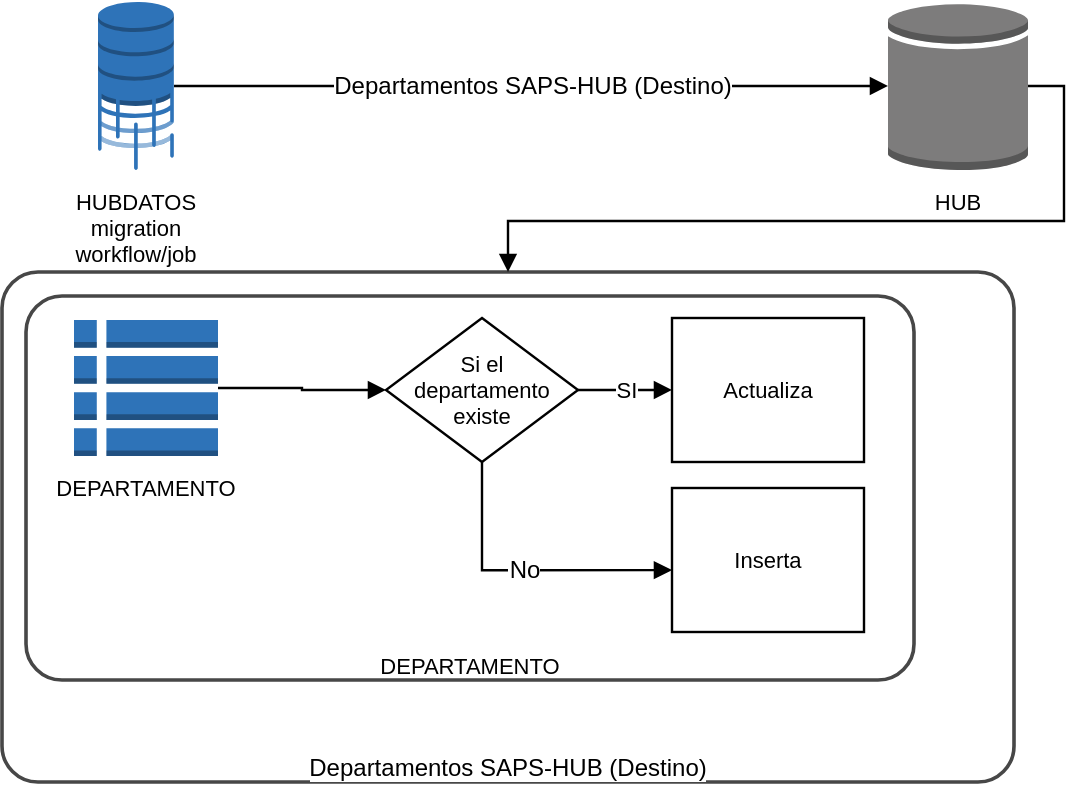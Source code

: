 <mxfile version="12.6.7" type="github">
  <diagram id="U10y9bu0PZpnwVAmyucN" name="Page-1">
    <mxGraphModel dx="723" dy="1503" grid="1" gridSize="10" guides="1" tooltips="1" connect="1" arrows="1" fold="1" page="1" pageScale="1" pageWidth="827" pageHeight="1169" math="0" shadow="0">
      <root>
        <mxCell id="0"/>
        <mxCell id="1" parent="0"/>
        <mxCell id="5sEwaLEJvdiJSitnErpu-16" value="DEPARTAMENTO" style="html=1;whiteSpace=wrap;fontSize=11;spacing=0;strokeColor=#474747;fillOpacity=0;rounded=1;absoluteArcSize=1;arcSize=36;fillColor=#000000;strokeWidth=1.8;verticalAlign=bottom;" vertex="1" parent="1">
          <mxGeometry x="36" y="-1003" width="444" height="192" as="geometry"/>
        </mxCell>
        <mxCell id="5sEwaLEJvdiJSitnErpu-1" value="HUB" style="html=1;whiteSpace=wrap;shape=mxgraph.aws3.generic_database;labelPosition=center;verticalLabelPosition=bottom;align=center;verticalAlign=top;fontSize=11;spacing=5;strokeOpacity=100;fillColor=#7D7C7C;strokeWidth=1.2;" vertex="1" parent="1">
          <mxGeometry x="467" y="-1150" width="70" height="84" as="geometry"/>
        </mxCell>
        <mxCell id="5sEwaLEJvdiJSitnErpu-2" value="HUBDATOS migration workflow/job" style="html=1;whiteSpace=wrap;shape=mxgraph.aws3.database_migration_workflow_job;labelPosition=center;verticalLabelPosition=bottom;align=center;verticalAlign=top;fontSize=11;spacing=5;strokeOpacity=100;fillColor=#2e73b8;strokeWidth=1.2;" vertex="1" parent="1">
          <mxGeometry x="72" y="-1150" width="38" height="84" as="geometry"/>
        </mxCell>
        <mxCell id="5sEwaLEJvdiJSitnErpu-3" value="" style="html=1;jettySize=18;fontSize=11;strokeWidth=1.2;rounded=1;arcSize=0;edgeStyle=orthogonalEdgeStyle;startArrow=none;endArrow=block;endFill=1;exitX=1.0;exitY=0.5;exitPerimeter=1;entryX=0.005;entryY=0.5;entryPerimeter=1;" edge="1" parent="1" source="5sEwaLEJvdiJSitnErpu-2" target="5sEwaLEJvdiJSitnErpu-1">
          <mxGeometry width="100" height="100" relative="1" as="geometry"/>
        </mxCell>
        <mxCell id="5sEwaLEJvdiJSitnErpu-4" value="Departamentos SAPS-HUB (Destino)" style="text;html=1;resizable=0;labelBackgroundColor=#ffffff;align=center;verticalAlign=middle;" vertex="1" parent="5sEwaLEJvdiJSitnErpu-3">
          <mxGeometry relative="1" as="geometry"/>
        </mxCell>
        <mxCell id="5sEwaLEJvdiJSitnErpu-5" value="&lt;span style=&quot;font-size: 12px ; white-space: nowrap ; background-color: rgb(255 , 255 , 255)&quot;&gt;Departamentos SAPS-HUB (Destino)&lt;/span&gt;" style="html=1;whiteSpace=wrap;fontSize=11;spacing=0;strokeColor=#474747;fillOpacity=0;rounded=1;absoluteArcSize=1;arcSize=36;fillColor=#000000;strokeWidth=1.8;verticalAlign=bottom;" vertex="1" parent="1">
          <mxGeometry x="24" y="-1015" width="506" height="255" as="geometry"/>
        </mxCell>
        <mxCell id="5sEwaLEJvdiJSitnErpu-6" value="" style="html=1;jettySize=18;fontSize=11;strokeWidth=1.2;rounded=1;arcSize=0;edgeStyle=orthogonalEdgeStyle;startArrow=none;endArrow=block;endFill=1;exitX=0.995;exitY=0.5;exitPerimeter=1;entryX=0.5;entryY=-0.001;entryPerimeter=1;" edge="1" parent="1" source="5sEwaLEJvdiJSitnErpu-1" target="5sEwaLEJvdiJSitnErpu-5">
          <mxGeometry width="100" height="100" relative="1" as="geometry"/>
        </mxCell>
        <mxCell id="5sEwaLEJvdiJSitnErpu-7" value="DEPARTAMENTO" style="html=1;whiteSpace=wrap;shape=mxgraph.aws3.table;labelPosition=center;verticalLabelPosition=bottom;align=center;verticalAlign=top;fontSize=11;spacing=5;strokeOpacity=100;fillColor=#2e73b8;strokeWidth=1.2;" vertex="1" parent="1">
          <mxGeometry x="60" y="-991" width="72" height="68" as="geometry"/>
        </mxCell>
        <mxCell id="5sEwaLEJvdiJSitnErpu-8" value="Si el departamento existe" style="html=1;whiteSpace=wrap;rhombus;fontSize=11;fontColor=#000000;spacing=5;strokeOpacity=100;strokeWidth=1.2;" vertex="1" parent="1">
          <mxGeometry x="216" y="-992" width="96" height="72" as="geometry"/>
        </mxCell>
        <mxCell id="5sEwaLEJvdiJSitnErpu-9" value="" style="html=1;jettySize=18;fontSize=11;strokeWidth=1.2;rounded=1;arcSize=0;edgeStyle=orthogonalEdgeStyle;startArrow=none;endArrow=block;endFill=1;exitX=1;exitY=0.5;exitPerimeter=1;entryX=-0.01;entryY=0.5;entryPerimeter=1;" edge="1" parent="1" source="5sEwaLEJvdiJSitnErpu-7" target="5sEwaLEJvdiJSitnErpu-8">
          <mxGeometry width="100" height="100" relative="1" as="geometry"/>
        </mxCell>
        <mxCell id="5sEwaLEJvdiJSitnErpu-10" value="Actualiza" style="html=1;whiteSpace=wrap;;fontSize=11;fontColor=#000000;spacing=5;strokeOpacity=100;strokeWidth=1.2;" vertex="1" parent="1">
          <mxGeometry x="359" y="-992" width="96" height="72" as="geometry"/>
        </mxCell>
        <mxCell id="5sEwaLEJvdiJSitnErpu-11" value="SI" style="html=1;jettySize=18;fontSize=11;fontColor=#000000;strokeWidth=1.2;rounded=1;arcSize=0;edgeStyle=orthogonalEdgeStyle;startArrow=none;endArrow=block;endFill=1;exitX=1.01;exitY=0.5;exitPerimeter=1;entryX=-0.006;entryY=0.5;entryPerimeter=1;" edge="1" parent="1" source="5sEwaLEJvdiJSitnErpu-8" target="5sEwaLEJvdiJSitnErpu-10">
          <mxGeometry width="100" height="100" relative="1" as="geometry"/>
        </mxCell>
        <mxCell id="5sEwaLEJvdiJSitnErpu-13" value="Inserta" style="html=1;whiteSpace=wrap;;fontSize=11;fontColor=#000000;spacing=5;strokeOpacity=100;strokeWidth=1.2;" vertex="1" parent="1">
          <mxGeometry x="359" y="-907" width="96" height="72" as="geometry"/>
        </mxCell>
        <mxCell id="5sEwaLEJvdiJSitnErpu-14" value="No" style="html=1;jettySize=18;fontSize=11;fontColor=#000000;strokeWidth=1.2;rounded=1;arcSize=0;edgeStyle=orthogonalEdgeStyle;startArrow=none;endArrow=block;endFill=1;exitX=0.5;exitY=1.01;exitPerimeter=1;entryX=0.187;entryY=0.544;entryPerimeter=1;" edge="1" parent="1" source="5sEwaLEJvdiJSitnErpu-8" target="5sEwaLEJvdiJSitnErpu-13">
          <mxGeometry width="100" height="100" relative="1" as="geometry"/>
        </mxCell>
        <mxCell id="5sEwaLEJvdiJSitnErpu-15" value="No" style="text;html=1;resizable=0;labelBackgroundColor=#ffffff;align=center;verticalAlign=middle;" vertex="1" parent="5sEwaLEJvdiJSitnErpu-14">
          <mxGeometry relative="1" as="geometry"/>
        </mxCell>
      </root>
    </mxGraphModel>
  </diagram>
</mxfile>
